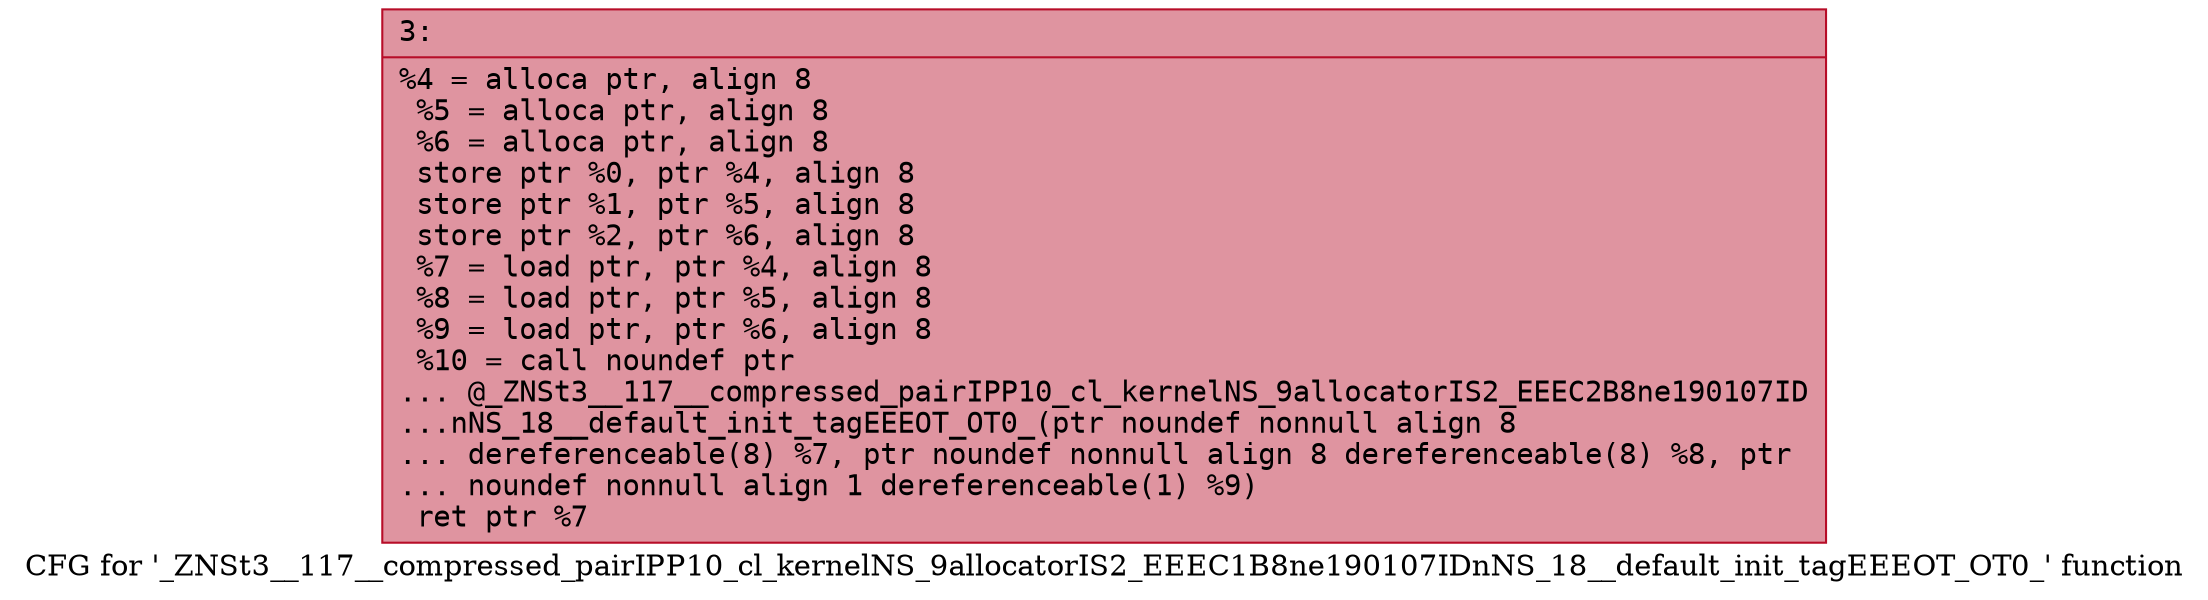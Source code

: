 digraph "CFG for '_ZNSt3__117__compressed_pairIPP10_cl_kernelNS_9allocatorIS2_EEEC1B8ne190107IDnNS_18__default_init_tagEEEOT_OT0_' function" {
	label="CFG for '_ZNSt3__117__compressed_pairIPP10_cl_kernelNS_9allocatorIS2_EEEC1B8ne190107IDnNS_18__default_init_tagEEEOT_OT0_' function";

	Node0x6000005cbd90 [shape=record,color="#b70d28ff", style=filled, fillcolor="#b70d2870" fontname="Courier",label="{3:\l|  %4 = alloca ptr, align 8\l  %5 = alloca ptr, align 8\l  %6 = alloca ptr, align 8\l  store ptr %0, ptr %4, align 8\l  store ptr %1, ptr %5, align 8\l  store ptr %2, ptr %6, align 8\l  %7 = load ptr, ptr %4, align 8\l  %8 = load ptr, ptr %5, align 8\l  %9 = load ptr, ptr %6, align 8\l  %10 = call noundef ptr\l... @_ZNSt3__117__compressed_pairIPP10_cl_kernelNS_9allocatorIS2_EEEC2B8ne190107ID\l...nNS_18__default_init_tagEEEOT_OT0_(ptr noundef nonnull align 8\l... dereferenceable(8) %7, ptr noundef nonnull align 8 dereferenceable(8) %8, ptr\l... noundef nonnull align 1 dereferenceable(1) %9)\l  ret ptr %7\l}"];
}
